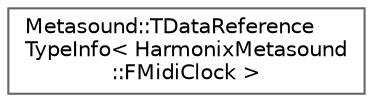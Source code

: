 digraph "Graphical Class Hierarchy"
{
 // INTERACTIVE_SVG=YES
 // LATEX_PDF_SIZE
  bgcolor="transparent";
  edge [fontname=Helvetica,fontsize=10,labelfontname=Helvetica,labelfontsize=10];
  node [fontname=Helvetica,fontsize=10,shape=box,height=0.2,width=0.4];
  rankdir="LR";
  Node0 [id="Node000000",label="Metasound::TDataReference\lTypeInfo\< HarmonixMetasound\l::FMidiClock \>",height=0.2,width=0.4,color="grey40", fillcolor="white", style="filled",URL="$de/d68/struct_1_1Metasound_1_1TDataReferenceTypeInfo_3_01HarmonixMetasound_1_1FMidiClock_01_4.html",tooltip=" "];
}
